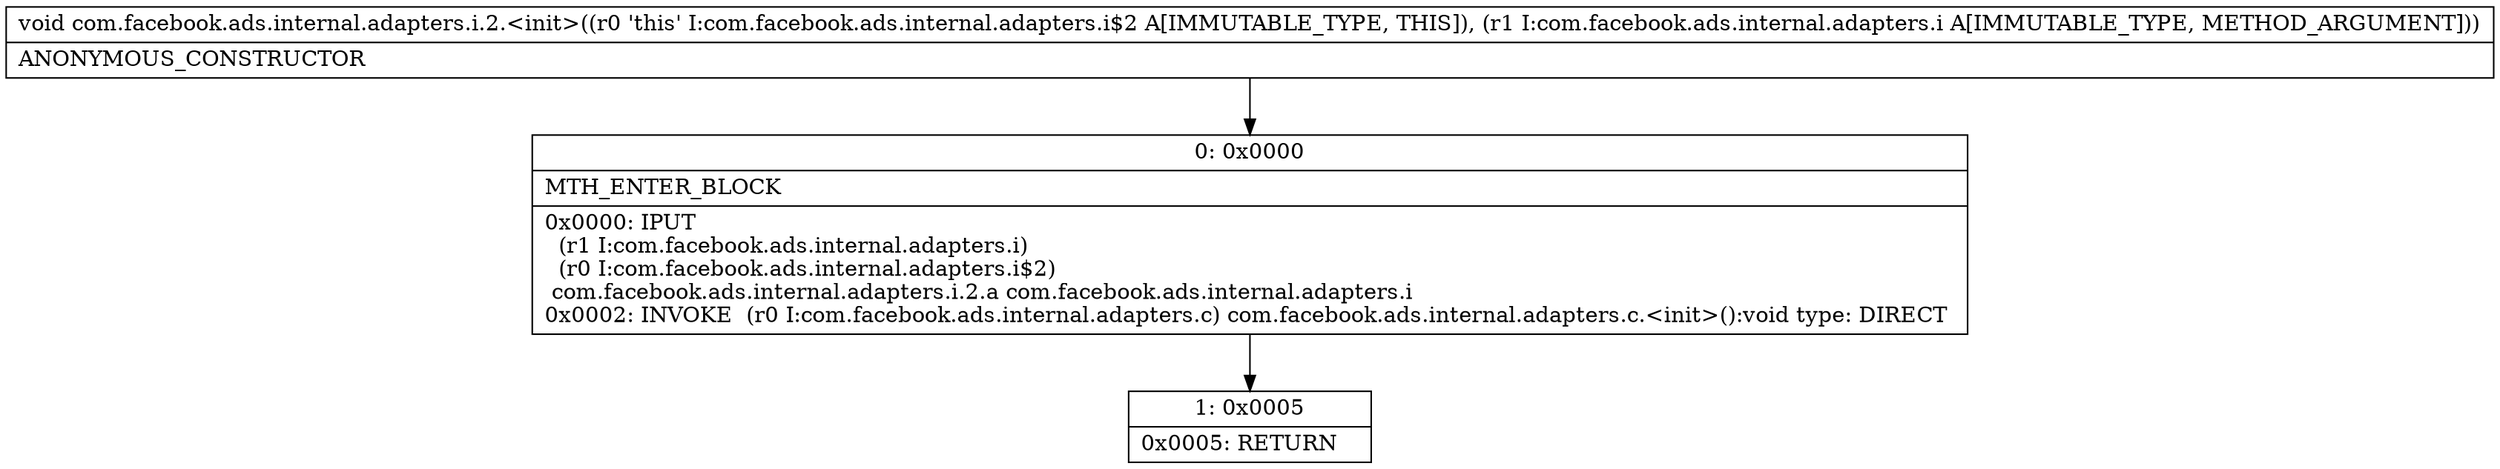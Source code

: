 digraph "CFG forcom.facebook.ads.internal.adapters.i.2.\<init\>(Lcom\/facebook\/ads\/internal\/adapters\/i;)V" {
Node_0 [shape=record,label="{0\:\ 0x0000|MTH_ENTER_BLOCK\l|0x0000: IPUT  \l  (r1 I:com.facebook.ads.internal.adapters.i)\l  (r0 I:com.facebook.ads.internal.adapters.i$2)\l com.facebook.ads.internal.adapters.i.2.a com.facebook.ads.internal.adapters.i \l0x0002: INVOKE  (r0 I:com.facebook.ads.internal.adapters.c) com.facebook.ads.internal.adapters.c.\<init\>():void type: DIRECT \l}"];
Node_1 [shape=record,label="{1\:\ 0x0005|0x0005: RETURN   \l}"];
MethodNode[shape=record,label="{void com.facebook.ads.internal.adapters.i.2.\<init\>((r0 'this' I:com.facebook.ads.internal.adapters.i$2 A[IMMUTABLE_TYPE, THIS]), (r1 I:com.facebook.ads.internal.adapters.i A[IMMUTABLE_TYPE, METHOD_ARGUMENT]))  | ANONYMOUS_CONSTRUCTOR\l}"];
MethodNode -> Node_0;
Node_0 -> Node_1;
}

